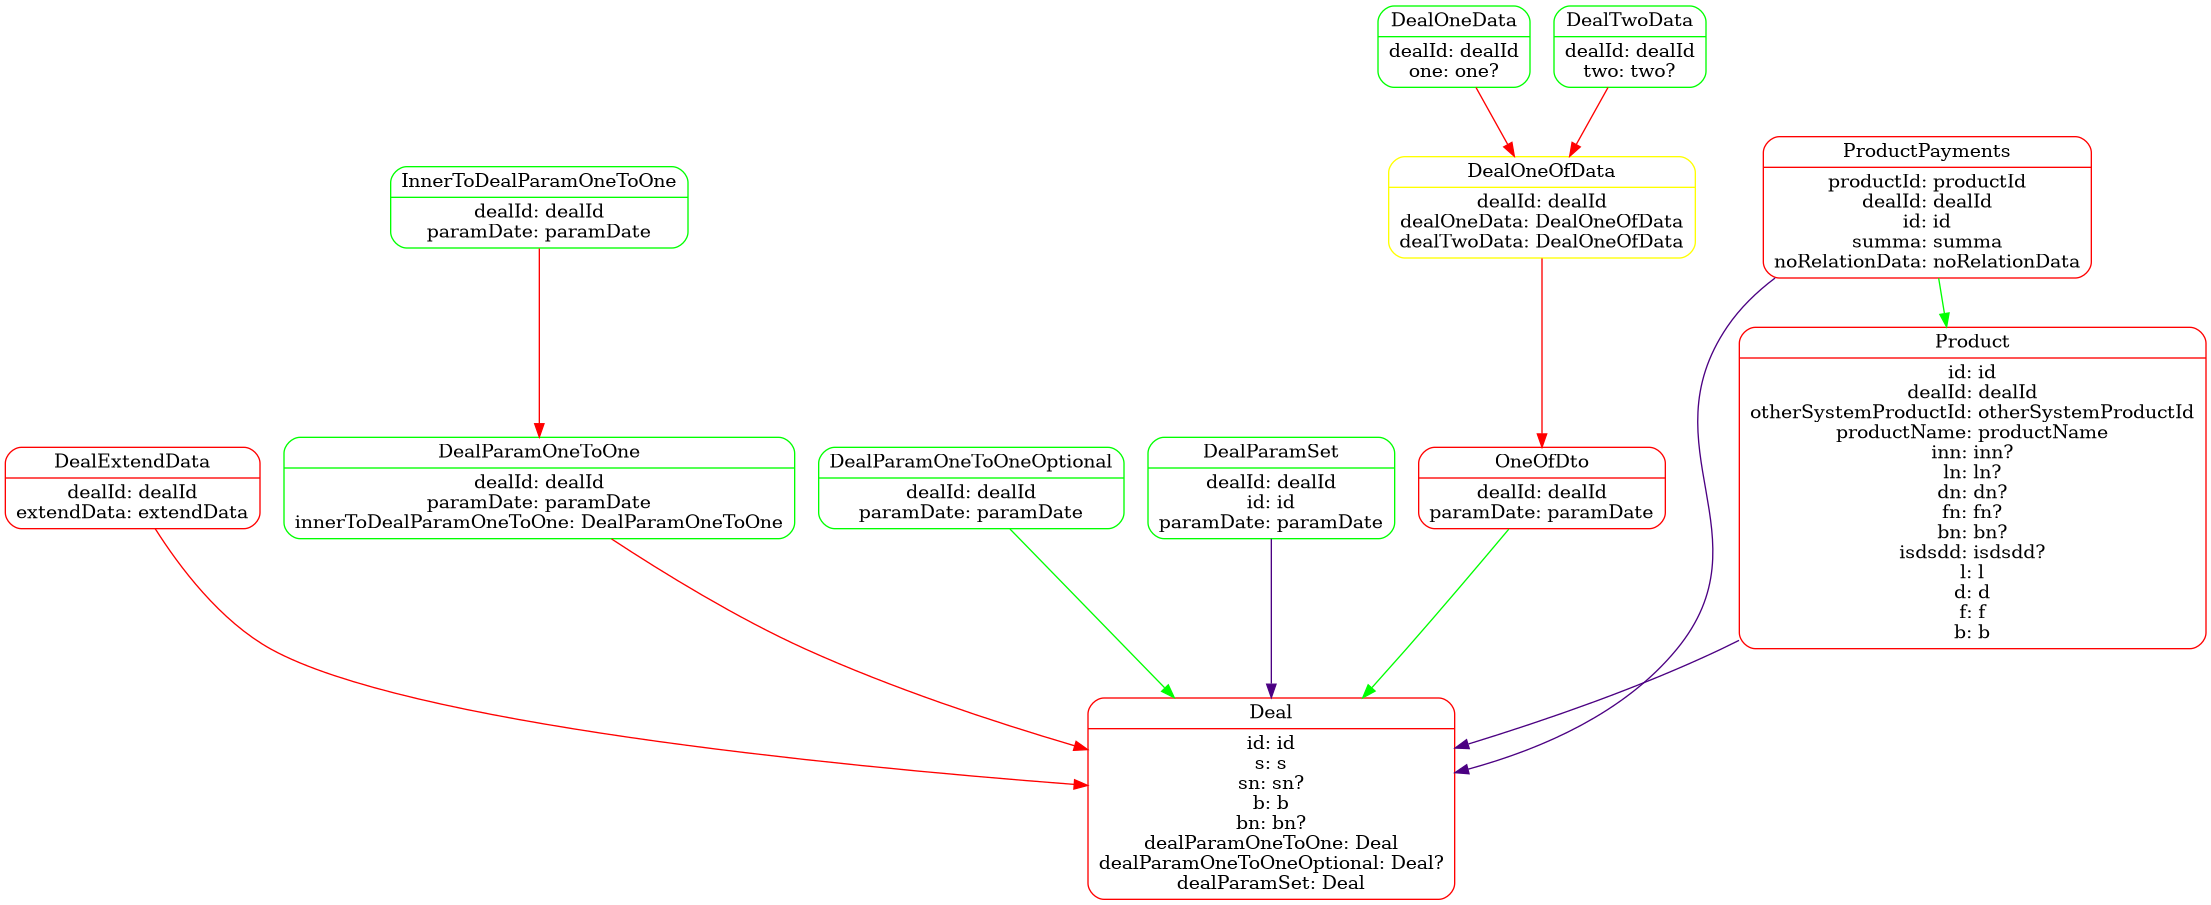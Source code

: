 @startuml
digraph dfd{
	node[shape=record]
Deal [label="{<f0> Deal|<f1> id: id\ns: s\nsn: sn?\nb: b\nbn: bn?\ndealParamOneToOne: Deal\ndealParamOneToOneOptional: Deal?\ndealParamSet: Deal }" shape=Mrecord color=Red];
DealExtendData [label="{<f0> DealExtendData|<f1> dealId: dealId\nextendData: extendData }" shape=Mrecord color=Red];
DealOneData [label="{<f0> DealOneData|<f1> dealId: dealId\none: one? }" shape=Mrecord color=Green];
DealOneOfData [label="{<f0> DealOneOfData|<f1> dealId: dealId\ndealOneData: DealOneOfData\ndealTwoData: DealOneOfData }" shape=Mrecord color=Yellow];
DealParamOneToOne [label="{<f0> DealParamOneToOne|<f1> dealId: dealId\nparamDate: paramDate\ninnerToDealParamOneToOne: DealParamOneToOne }" shape=Mrecord color=Green];
DealParamOneToOneOptional [label="{<f0> DealParamOneToOneOptional|<f1> dealId: dealId\nparamDate: paramDate }" shape=Mrecord color=Green];
DealParamSet [label="{<f0> DealParamSet|<f1> dealId: dealId\nid: id\nparamDate: paramDate }" shape=Mrecord color=Green];
DealTwoData [label="{<f0> DealTwoData|<f1> dealId: dealId\ntwo: two? }" shape=Mrecord color=Green];
InnerToDealParamOneToOne [label="{<f0> InnerToDealParamOneToOne|<f1> dealId: dealId\nparamDate: paramDate }" shape=Mrecord color=Green];
OneOfDto [label="{<f0> OneOfDto|<f1> dealId: dealId\nparamDate: paramDate }" shape=Mrecord color=Red];
Product [label="{<f0> Product|<f1> id: id\ndealId: dealId\notherSystemProductId: otherSystemProductId\nproductName: productName\ninn: inn?\nln: ln?\ndn: dn?\nfn: fn?\nbn: bn?\nisdsdd: isdsdd?\nl: l\nd: d\nf: f\nb: b }" shape=Mrecord color=Red];
ProductPayments [label="{<f0> ProductPayments|<f1> productId: productId\ndealId: dealId\nid: id\nsumma: summa\nnoRelationData: noRelationData }" shape=Mrecord color=Red];

DealExtendData -> Deal[ color=Red];
DealOneData -> DealOneOfData[ color=Red];
DealOneOfData -> OneOfDto[ color=Red];
DealParamOneToOneOptional -> Deal[ color=Green];
DealParamOneToOne -> Deal[ color=Red];
DealParamSet -> Deal[ color=Indigo];
DealTwoData -> DealOneOfData[ color=Red];
InnerToDealParamOneToOne -> DealParamOneToOne[ color=Red];
OneOfDto -> Deal[ color=Green];
ProductPayments -> Deal[ color=Indigo];
ProductPayments -> Product[ color=Green];
Product -> Deal[ color=Indigo];

}
@enduml
